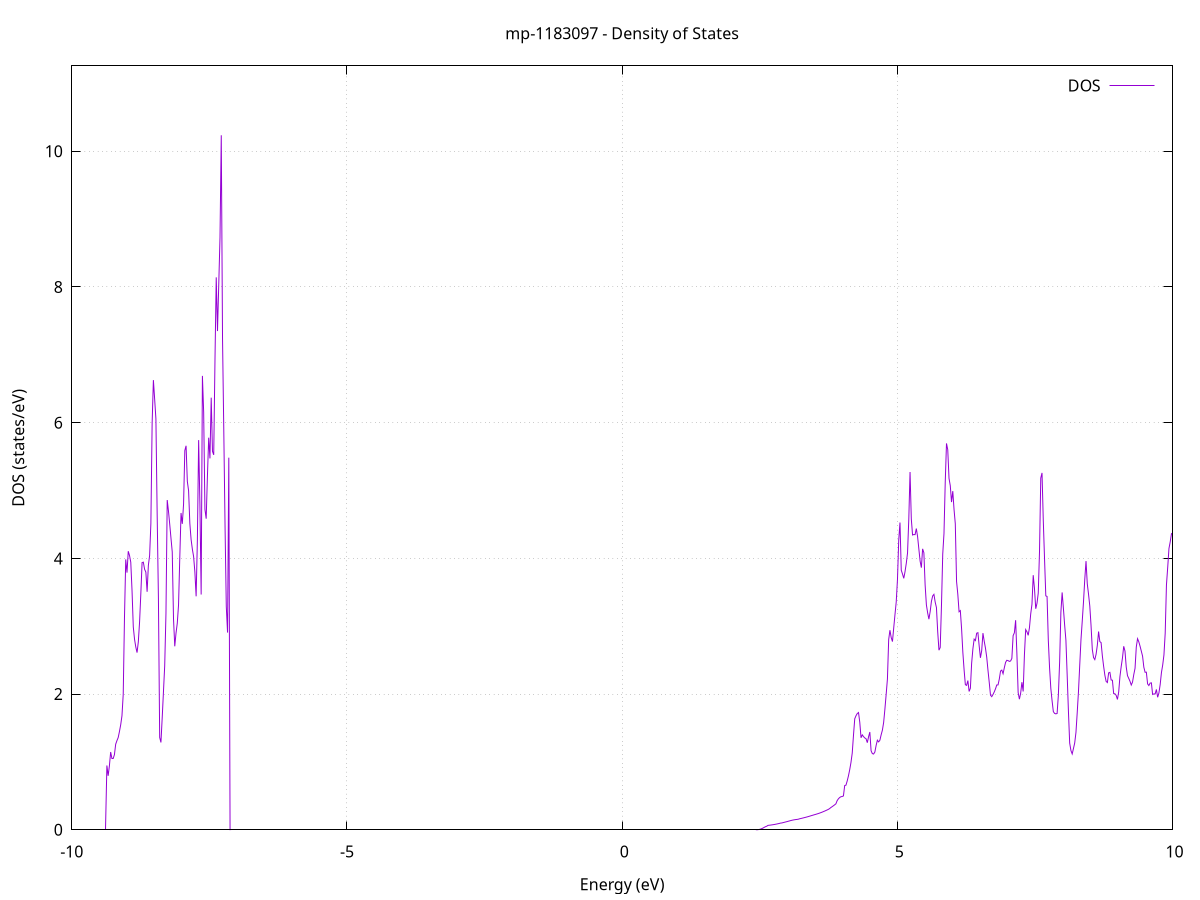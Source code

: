 set title 'mp-1183097 - Density of States'
set xlabel 'Energy (eV)'
set ylabel 'DOS (states/eV)'
set grid
set xrange [-10:10]
set yrange [0:11.259]
set xzeroaxis lt -1
set terminal png size 800,600
set output 'mp-1183097_dos_gnuplot.png'
plot '-' using 1:2 with lines title 'DOS'
-30.487600 0.000000
-30.464700 0.000000
-30.441900 0.000000
-30.419000 0.000000
-30.396200 0.000000
-30.373400 0.000000
-30.350500 0.000000
-30.327700 0.000000
-30.304800 0.000000
-30.282000 0.000000
-30.259200 0.000000
-30.236300 0.000000
-30.213500 0.000000
-30.190700 0.000000
-30.167800 0.000000
-30.145000 0.000000
-30.122100 0.000000
-30.099300 0.000000
-30.076500 0.000000
-30.053600 0.000000
-30.030800 0.000000
-30.008000 0.000000
-29.985100 0.000000
-29.962300 0.000000
-29.939400 0.000000
-29.916600 0.000000
-29.893800 0.000000
-29.870900 0.000000
-29.848100 0.000000
-29.825200 0.000000
-29.802400 0.000000
-29.779600 0.000000
-29.756700 0.000000
-29.733900 0.000000
-29.711100 0.000000
-29.688200 0.000000
-29.665400 0.000000
-29.642500 0.000000
-29.619700 0.000000
-29.596900 0.000000
-29.574000 0.000000
-29.551200 0.000000
-29.528400 0.000000
-29.505500 0.000000
-29.482700 0.000000
-29.459800 0.000000
-29.437000 0.000000
-29.414200 0.000000
-29.391300 0.000000
-29.368500 0.000000
-29.345600 0.000000
-29.322800 0.000000
-29.300000 0.000000
-29.277100 0.000000
-29.254300 0.000000
-29.231500 0.000000
-29.208600 0.000000
-29.185800 0.000000
-29.162900 0.000000
-29.140100 0.000000
-29.117300 0.000000
-29.094400 0.000000
-29.071600 0.000000
-29.048800 0.000000
-29.025900 0.000000
-29.003100 0.000000
-28.980200 0.000000
-28.957400 0.000000
-28.934600 0.000000
-28.911700 0.000000
-28.888900 0.000000
-28.866000 0.000000
-28.843200 0.000000
-28.820400 0.000000
-28.797500 0.000000
-28.774700 0.000000
-28.751900 0.000000
-28.729000 0.000000
-28.706200 0.000000
-28.683300 0.000000
-28.660500 0.000000
-28.637700 0.000000
-28.614800 0.000000
-28.592000 0.000000
-28.569200 0.000000
-28.546300 0.000000
-28.523500 0.000000
-28.500600 0.000000
-28.477800 0.000000
-28.455000 0.000000
-28.432100 0.000000
-28.409300 82.424200
-28.386400 0.000000
-28.363600 23.345000
-28.340800 0.000000
-28.317900 0.000000
-28.295100 0.000000
-28.272300 0.000000
-28.249400 0.000000
-28.226600 0.000000
-28.203700 1.563100
-28.180900 2.971000
-28.158100 5.078200
-28.135200 6.725800
-28.112400 7.589000
-28.089600 12.123600
-28.066700 7.993700
-28.043900 32.101600
-28.021000 8.970900
-27.998200 8.269900
-27.975400 21.820600
-27.952500 34.355600
-27.929700 0.000000
-27.906800 0.000000
-27.884000 0.000000
-27.861200 0.000000
-27.838300 0.000000
-27.815500 0.000000
-27.792700 0.000000
-27.769800 0.000000
-27.747000 0.000000
-27.724100 0.000000
-27.701300 0.000000
-27.678500 0.000000
-27.655600 0.000000
-27.632800 0.000000
-27.610000 0.000000
-27.587100 0.000000
-27.564300 0.000000
-27.541400 0.000000
-27.518600 0.000000
-27.495800 0.000000
-27.472900 0.000000
-27.450100 0.000000
-27.427200 0.000000
-27.404400 0.000000
-27.381600 0.000000
-27.358700 0.000000
-27.335900 0.000000
-27.313100 0.000000
-27.290200 0.000000
-27.267400 0.000000
-27.244500 0.000000
-27.221700 0.000000
-27.198900 0.000000
-27.176000 0.000000
-27.153200 0.000000
-27.130400 0.000000
-27.107500 0.000000
-27.084700 0.000000
-27.061800 0.000000
-27.039000 0.000000
-27.016200 0.000000
-26.993300 0.000000
-26.970500 0.000000
-26.947600 0.000000
-26.924800 0.000000
-26.902000 0.000000
-26.879100 0.000000
-26.856300 0.000000
-26.833500 0.000000
-26.810600 0.000000
-26.787800 0.000000
-26.764900 0.000000
-26.742100 0.000000
-26.719300 0.000000
-26.696400 0.000000
-26.673600 0.000000
-26.650800 0.000000
-26.627900 0.000000
-26.605100 0.000000
-26.582200 0.000000
-26.559400 0.000000
-26.536600 0.000000
-26.513700 0.000000
-26.490900 0.000000
-26.468000 0.000000
-26.445200 0.000000
-26.422400 0.000000
-26.399500 0.000000
-26.376700 0.000000
-26.353900 0.000000
-26.331000 0.000000
-26.308200 0.000000
-26.285300 0.000000
-26.262500 0.000000
-26.239700 0.000000
-26.216800 0.000000
-26.194000 0.000000
-26.171200 0.000000
-26.148300 0.000000
-26.125500 0.000000
-26.102600 0.000000
-26.079800 0.000000
-26.057000 0.000000
-26.034100 0.000000
-26.011300 0.000000
-25.988400 0.000000
-25.965600 0.000000
-25.942800 0.000000
-25.919900 0.000000
-25.897100 0.000000
-25.874300 0.000000
-25.851400 0.000000
-25.828600 0.000000
-25.805700 0.000000
-25.782900 0.000000
-25.760100 0.000000
-25.737200 0.000000
-25.714400 0.000000
-25.691600 0.000000
-25.668700 0.000000
-25.645900 0.000000
-25.623000 0.000000
-25.600200 0.000000
-25.577400 0.000000
-25.554500 0.000000
-25.531700 0.000000
-25.508800 0.000000
-25.486000 0.000000
-25.463200 0.000000
-25.440300 0.000000
-25.417500 0.000000
-25.394700 0.000000
-25.371800 0.000000
-25.349000 0.000000
-25.326100 0.000000
-25.303300 0.000000
-25.280500 0.000000
-25.257600 0.000000
-25.234800 0.000000
-25.212000 0.000000
-25.189100 0.000000
-25.166300 0.000000
-25.143400 0.000000
-25.120600 0.000000
-25.097800 0.000000
-25.074900 0.000000
-25.052100 0.000000
-25.029200 0.000000
-25.006400 0.000000
-24.983600 0.000000
-24.960700 0.000000
-24.937900 0.000000
-24.915100 0.000000
-24.892200 0.000000
-24.869400 0.000000
-24.846500 0.000000
-24.823700 0.000000
-24.800900 0.000000
-24.778000 0.000000
-24.755200 0.000000
-24.732400 0.000000
-24.709500 0.000000
-24.686700 0.000000
-24.663800 0.000000
-24.641000 0.000000
-24.618200 0.000000
-24.595300 0.000000
-24.572500 0.000000
-24.549600 0.000000
-24.526800 0.000000
-24.504000 0.000000
-24.481100 0.000000
-24.458300 0.000000
-24.435500 0.000000
-24.412600 0.000000
-24.389800 0.000000
-24.366900 0.000000
-24.344100 0.000000
-24.321300 0.000000
-24.298400 0.000000
-24.275600 0.000000
-24.252800 0.000000
-24.229900 0.000000
-24.207100 0.000000
-24.184200 0.000000
-24.161400 0.000000
-24.138600 0.000000
-24.115700 0.000000
-24.092900 0.000000
-24.070000 0.000000
-24.047200 0.000000
-24.024400 0.000000
-24.001500 0.000000
-23.978700 0.000000
-23.955900 0.000000
-23.933000 0.000000
-23.910200 0.000000
-23.887300 0.000000
-23.864500 0.000000
-23.841700 0.000000
-23.818800 0.000000
-23.796000 0.000000
-23.773200 0.000000
-23.750300 0.000000
-23.727500 0.000000
-23.704600 0.000000
-23.681800 0.000000
-23.659000 0.000000
-23.636100 0.000000
-23.613300 0.000000
-23.590400 0.000000
-23.567600 0.000000
-23.544800 0.000000
-23.521900 0.000000
-23.499100 0.000000
-23.476300 0.000000
-23.453400 0.000000
-23.430600 0.000000
-23.407700 0.000000
-23.384900 0.000000
-23.362100 0.000000
-23.339200 0.000000
-23.316400 0.000000
-23.293600 0.000000
-23.270700 0.000000
-23.247900 0.000000
-23.225000 0.000000
-23.202200 0.000000
-23.179400 0.000000
-23.156500 0.000000
-23.133700 0.000000
-23.110800 0.000000
-23.088000 0.000000
-23.065200 0.000000
-23.042300 0.000000
-23.019500 0.000000
-22.996700 0.000000
-22.973800 0.000000
-22.951000 0.000000
-22.928100 0.000000
-22.905300 0.000000
-22.882500 0.000000
-22.859600 0.000000
-22.836800 0.000000
-22.814000 0.000000
-22.791100 0.000000
-22.768300 0.000000
-22.745400 0.000000
-22.722600 0.000000
-22.699800 0.000000
-22.676900 0.000000
-22.654100 0.000000
-22.631200 0.000000
-22.608400 0.000000
-22.585600 0.000000
-22.562700 0.000000
-22.539900 0.000000
-22.517100 0.000000
-22.494200 0.000000
-22.471400 0.000000
-22.448500 0.000000
-22.425700 0.000000
-22.402900 0.000000
-22.380000 0.000000
-22.357200 0.000000
-22.334400 0.000000
-22.311500 0.000000
-22.288700 0.000000
-22.265800 0.000000
-22.243000 0.000000
-22.220200 0.000000
-22.197300 0.000000
-22.174500 0.000000
-22.151600 0.000000
-22.128800 0.000000
-22.106000 0.000000
-22.083100 0.000000
-22.060300 0.000000
-22.037500 0.000000
-22.014600 0.000000
-21.991800 0.000000
-21.968900 0.000000
-21.946100 0.000000
-21.923300 0.000000
-21.900400 0.000000
-21.877600 0.000000
-21.854800 0.000000
-21.831900 0.000000
-21.809100 0.000000
-21.786200 0.000000
-21.763400 0.000000
-21.740600 0.000000
-21.717700 0.000000
-21.694900 0.000000
-21.672000 0.000000
-21.649200 0.000000
-21.626400 0.000000
-21.603500 0.000000
-21.580700 0.000000
-21.557900 0.000000
-21.535000 0.000000
-21.512200 0.000000
-21.489300 0.000000
-21.466500 0.000000
-21.443700 0.000000
-21.420800 0.000000
-21.398000 0.000000
-21.375200 0.000000
-21.352300 0.000000
-21.329500 0.000000
-21.306600 0.000000
-21.283800 0.000000
-21.261000 0.000000
-21.238100 0.000000
-21.215300 0.000000
-21.192400 0.000000
-21.169600 0.000000
-21.146800 0.000000
-21.123900 0.000000
-21.101100 0.000000
-21.078300 0.000000
-21.055400 0.000000
-21.032600 0.000000
-21.009700 0.000000
-20.986900 0.000000
-20.964100 0.000000
-20.941200 0.000000
-20.918400 0.000000
-20.895600 0.000000
-20.872700 0.000000
-20.849900 0.000000
-20.827000 0.000000
-20.804200 0.000000
-20.781400 0.000000
-20.758500 0.000000
-20.735700 0.000000
-20.712800 0.000000
-20.690000 0.000000
-20.667200 0.000000
-20.644300 0.000000
-20.621500 0.000000
-20.598700 0.000000
-20.575800 0.000000
-20.553000 0.000000
-20.530100 0.000000
-20.507300 0.000000
-20.484500 0.000000
-20.461600 0.000000
-20.438800 0.000000
-20.416000 0.000000
-20.393100 0.000000
-20.370300 0.000000
-20.347400 0.000000
-20.324600 0.000000
-20.301800 0.000000
-20.278900 0.000000
-20.256100 0.000000
-20.233200 0.000000
-20.210400 0.000000
-20.187600 0.000000
-20.164700 0.000000
-20.141900 0.000000
-20.119100 0.000000
-20.096200 0.000000
-20.073400 0.000000
-20.050500 0.000000
-20.027700 0.000000
-20.004900 0.000000
-19.982000 0.000000
-19.959200 0.000000
-19.936400 0.000000
-19.913500 0.000000
-19.890700 0.000000
-19.867800 0.000000
-19.845000 0.000000
-19.822200 0.000000
-19.799300 0.000000
-19.776500 0.000000
-19.753600 0.000000
-19.730800 0.000000
-19.708000 0.000000
-19.685100 0.000000
-19.662300 0.000000
-19.639500 0.000000
-19.616600 0.000000
-19.593800 0.000000
-19.570900 0.000000
-19.548100 0.000000
-19.525300 0.000000
-19.502400 0.000000
-19.479600 0.000000
-19.456700 0.000000
-19.433900 0.000000
-19.411100 0.000000
-19.388200 0.000000
-19.365400 0.000000
-19.342600 0.000000
-19.319700 0.000000
-19.296900 0.000000
-19.274000 0.000000
-19.251200 0.000000
-19.228400 0.000000
-19.205500 0.000000
-19.182700 0.000000
-19.159900 0.000000
-19.137000 0.000000
-19.114200 0.000000
-19.091300 0.000000
-19.068500 0.000000
-19.045700 0.000000
-19.022800 0.000000
-19.000000 0.000000
-18.977100 0.000000
-18.954300 0.000000
-18.931500 0.000000
-18.908600 0.000000
-18.885800 0.000000
-18.863000 0.000000
-18.840100 0.000000
-18.817300 0.000000
-18.794400 0.000000
-18.771600 0.000000
-18.748800 0.000000
-18.725900 0.000000
-18.703100 0.000000
-18.680300 0.000000
-18.657400 0.000000
-18.634600 0.000000
-18.611700 0.000000
-18.588900 0.000000
-18.566100 0.000000
-18.543200 0.000000
-18.520400 0.000000
-18.497500 0.000000
-18.474700 0.000000
-18.451900 0.000000
-18.429000 0.000000
-18.406200 0.000000
-18.383400 0.000000
-18.360500 0.000000
-18.337700 0.000000
-18.314800 0.000000
-18.292000 0.000000
-18.269200 0.000000
-18.246300 0.000000
-18.223500 0.000000
-18.200700 0.000000
-18.177800 0.000000
-18.155000 0.000000
-18.132100 0.000000
-18.109300 0.000000
-18.086500 0.000000
-18.063600 0.000000
-18.040800 0.000000
-18.017900 0.000000
-17.995100 0.000000
-17.972300 0.000000
-17.949400 0.000000
-17.926600 0.000000
-17.903800 0.000000
-17.880900 0.000000
-17.858100 0.000000
-17.835200 0.000000
-17.812400 0.000000
-17.789600 0.000000
-17.766700 0.000000
-17.743900 0.000000
-17.721100 0.000000
-17.698200 0.000000
-17.675400 0.000000
-17.652500 0.000000
-17.629700 0.000000
-17.606900 0.000000
-17.584000 0.000000
-17.561200 0.000000
-17.538300 0.000000
-17.515500 0.000000
-17.492700 0.000000
-17.469800 0.000000
-17.447000 0.000000
-17.424200 0.000000
-17.401300 0.000000
-17.378500 0.000000
-17.355600 0.000000
-17.332800 0.000000
-17.310000 0.000000
-17.287100 0.000000
-17.264300 0.000000
-17.241500 0.000000
-17.218600 0.000000
-17.195800 0.000000
-17.172900 0.000000
-17.150100 0.000000
-17.127300 0.000000
-17.104400 0.000000
-17.081600 0.000000
-17.058700 0.000000
-17.035900 0.000000
-17.013100 0.000000
-16.990200 0.000000
-16.967400 0.000000
-16.944600 0.000000
-16.921700 0.000000
-16.898900 0.000000
-16.876000 0.000000
-16.853200 0.000000
-16.830400 0.000000
-16.807500 0.000000
-16.784700 0.000000
-16.761900 0.000000
-16.739000 0.000000
-16.716200 0.000000
-16.693300 0.000000
-16.670500 0.000000
-16.647700 0.000000
-16.624800 0.000000
-16.602000 0.000000
-16.579100 0.000000
-16.556300 0.000000
-16.533500 0.000000
-16.510600 0.000000
-16.487800 0.000000
-16.465000 0.000000
-16.442100 0.000000
-16.419300 0.000000
-16.396400 0.000000
-16.373600 0.000000
-16.350800 0.000000
-16.327900 0.000000
-16.305100 0.000000
-16.282300 0.000000
-16.259400 0.000000
-16.236600 0.000000
-16.213700 0.000000
-16.190900 0.000000
-16.168100 0.000000
-16.145200 0.000000
-16.122400 0.000000
-16.099500 0.000000
-16.076700 0.000000
-16.053900 0.000000
-16.031000 0.000000
-16.008200 0.000000
-15.985400 0.000000
-15.962500 0.000000
-15.939700 0.000000
-15.916800 0.000000
-15.894000 0.000000
-15.871200 0.000000
-15.848300 0.000000
-15.825500 0.000000
-15.802700 0.000000
-15.779800 0.000000
-15.757000 0.000000
-15.734100 0.000000
-15.711300 0.000000
-15.688500 0.000000
-15.665600 0.000000
-15.642800 0.000000
-15.619900 0.000000
-15.597100 0.000000
-15.574300 0.000000
-15.551400 0.000000
-15.528600 0.000000
-15.505800 0.000000
-15.482900 0.000000
-15.460100 0.000000
-15.437200 0.000000
-15.414400 0.000000
-15.391600 0.000000
-15.368700 0.000000
-15.345900 0.000000
-15.323100 0.000000
-15.300200 0.000000
-15.277400 0.000000
-15.254500 0.000000
-15.231700 0.000000
-15.208900 0.000000
-15.186000 0.000000
-15.163200 0.000000
-15.140300 0.000000
-15.117500 0.000000
-15.094700 0.000000
-15.071800 0.000000
-15.049000 0.000000
-15.026200 0.000000
-15.003300 0.000000
-14.980500 0.000000
-14.957600 0.000000
-14.934800 0.000000
-14.912000 0.000000
-14.889100 0.000000
-14.866300 0.000000
-14.843500 0.000000
-14.820600 0.000000
-14.797800 0.000000
-14.774900 0.000000
-14.752100 0.000000
-14.729300 0.000000
-14.706400 0.000000
-14.683600 0.000000
-14.660700 0.000000
-14.637900 0.000000
-14.615100 0.000000
-14.592200 0.000000
-14.569400 0.000000
-14.546600 0.000000
-14.523700 0.000000
-14.500900 0.000000
-14.478000 0.000000
-14.455200 0.000000
-14.432400 0.000000
-14.409500 0.000000
-14.386700 0.000000
-14.363900 0.000000
-14.341000 0.000000
-14.318200 0.000000
-14.295300 0.000000
-14.272500 0.000000
-14.249700 0.000000
-14.226800 0.000000
-14.204000 0.000000
-14.181100 0.000000
-14.158300 0.000000
-14.135500 0.000000
-14.112600 0.000000
-14.089800 0.000000
-14.067000 0.000000
-14.044100 0.000000
-14.021300 0.000000
-13.998400 0.000000
-13.975600 0.000000
-13.952800 0.000000
-13.929900 0.000000
-13.907100 0.000000
-13.884300 0.000000
-13.861400 0.000000
-13.838600 0.000000
-13.815700 0.000000
-13.792900 0.000000
-13.770100 0.000000
-13.747200 0.000000
-13.724400 0.000000
-13.701500 0.000000
-13.678700 0.000000
-13.655900 0.000000
-13.633000 0.000000
-13.610200 0.000000
-13.587400 0.000000
-13.564500 0.000000
-13.541700 0.000000
-13.518800 0.000000
-13.496000 0.000000
-13.473200 0.000000
-13.450300 0.000000
-13.427500 0.000000
-13.404700 0.000000
-13.381800 0.000000
-13.359000 0.000000
-13.336100 0.000000
-13.313300 0.000000
-13.290500 0.000000
-13.267600 0.000000
-13.244800 0.000000
-13.221900 0.000000
-13.199100 0.000000
-13.176300 0.000000
-13.153400 0.000000
-13.130600 0.000000
-13.107800 0.000000
-13.084900 0.000000
-13.062100 0.000000
-13.039200 0.000000
-13.016400 0.000000
-12.993600 0.000000
-12.970700 0.000000
-12.947900 0.000000
-12.925100 0.000000
-12.902200 0.000000
-12.879400 0.000000
-12.856500 0.000000
-12.833700 0.000000
-12.810900 0.000000
-12.788000 0.000000
-12.765200 0.000000
-12.742300 0.000000
-12.719500 0.000000
-12.696700 0.000000
-12.673800 0.000000
-12.651000 0.000000
-12.628200 0.000000
-12.605300 0.000000
-12.582500 0.000000
-12.559600 0.000000
-12.536800 0.000000
-12.514000 0.000000
-12.491100 0.000000
-12.468300 0.000000
-12.445500 0.000000
-12.422600 0.000000
-12.399800 0.000000
-12.376900 0.000000
-12.354100 0.000000
-12.331300 0.000000
-12.308400 0.000000
-12.285600 0.000000
-12.262700 0.000000
-12.239900 0.000000
-12.217100 0.000000
-12.194200 0.000000
-12.171400 0.000000
-12.148600 0.000000
-12.125700 0.000000
-12.102900 0.000000
-12.080000 0.000000
-12.057200 0.000000
-12.034400 0.000000
-12.011500 0.000000
-11.988700 0.000000
-11.965900 0.000000
-11.943000 0.000000
-11.920200 0.000000
-11.897300 0.000000
-11.874500 0.000000
-11.851700 0.000000
-11.828800 0.000000
-11.806000 0.000000
-11.783100 0.000000
-11.760300 0.000000
-11.737500 0.000000
-11.714600 0.000000
-11.691800 0.000000
-11.669000 0.000000
-11.646100 0.000000
-11.623300 0.000000
-11.600400 0.000000
-11.577600 0.000000
-11.554800 0.000000
-11.531900 0.000000
-11.509100 0.000000
-11.486300 0.000000
-11.463400 0.000000
-11.440600 0.000000
-11.417700 0.000000
-11.394900 0.000000
-11.372100 0.000000
-11.349200 0.000000
-11.326400 0.000000
-11.303500 0.000000
-11.280700 0.000000
-11.257900 0.000000
-11.235000 0.000000
-11.212200 0.000000
-11.189400 0.000000
-11.166500 0.000000
-11.143700 0.000000
-11.120800 0.000000
-11.098000 0.000000
-11.075200 0.000000
-11.052300 0.000000
-11.029500 0.000000
-11.006700 0.000000
-10.983800 0.000000
-10.961000 0.000000
-10.938100 0.000000
-10.915300 0.000000
-10.892500 0.000000
-10.869600 0.000000
-10.846800 0.000000
-10.823900 0.000000
-10.801100 0.000000
-10.778300 0.000000
-10.755400 0.000000
-10.732600 0.000000
-10.709800 0.000000
-10.686900 0.000000
-10.664100 0.000000
-10.641200 0.000000
-10.618400 0.000000
-10.595600 0.000000
-10.572700 0.000000
-10.549900 0.000000
-10.527100 0.000000
-10.504200 0.000000
-10.481400 0.000000
-10.458500 0.000000
-10.435700 0.000000
-10.412900 0.000000
-10.390000 0.000000
-10.367200 0.000000
-10.344300 0.000000
-10.321500 0.000000
-10.298700 0.000000
-10.275800 0.000000
-10.253000 0.000000
-10.230200 0.000000
-10.207300 0.000000
-10.184500 0.000000
-10.161600 0.000000
-10.138800 0.000000
-10.116000 0.000000
-10.093100 0.000000
-10.070300 0.000000
-10.047500 0.000000
-10.024600 0.000000
-10.001800 0.000000
-9.978900 0.000000
-9.956100 0.000000
-9.933300 0.000000
-9.910400 0.000000
-9.887600 0.000000
-9.864700 0.000000
-9.841900 0.000000
-9.819100 0.000000
-9.796200 0.000000
-9.773400 0.000000
-9.750600 0.000000
-9.727700 0.000000
-9.704900 0.000000
-9.682000 0.000000
-9.659200 0.000000
-9.636400 0.000000
-9.613500 0.000000
-9.590700 0.000000
-9.567900 0.000000
-9.545000 0.000000
-9.522200 0.000000
-9.499300 0.000000
-9.476500 0.000000
-9.453700 0.000000
-9.430800 0.000000
-9.408000 0.000000
-9.385100 0.000000
-9.362300 0.947400
-9.339500 0.795100
-9.316600 0.941800
-9.293800 1.145900
-9.271000 1.050800
-9.248100 1.050200
-9.225300 1.107500
-9.202400 1.261300
-9.179600 1.313800
-9.156800 1.359300
-9.133900 1.448700
-9.111100 1.549000
-9.088200 1.680900
-9.065400 1.997700
-9.042600 3.131000
-9.019700 3.985100
-8.996900 3.790100
-8.974100 4.105500
-8.951200 4.043400
-8.928400 3.943400
-8.905500 3.527800
-8.882700 2.990000
-8.859900 2.807600
-8.837000 2.693600
-8.814200 2.611300
-8.791400 2.768100
-8.768500 3.060600
-8.745700 3.478200
-8.722800 3.938200
-8.700000 3.944300
-8.677200 3.839300
-8.654300 3.797900
-8.631500 3.507700
-8.608600 3.897400
-8.585800 4.043000
-8.563000 4.514400
-8.540100 5.992200
-8.517300 6.627900
-8.494500 6.347100
-8.471600 6.056700
-8.448800 4.653000
-8.425900 3.409100
-8.403100 1.361300
-8.380300 1.287100
-8.357400 1.647600
-8.334600 2.031500
-8.311800 2.416900
-8.288900 3.187700
-8.266100 4.859900
-8.243200 4.696100
-8.220400 4.501800
-8.197600 4.296300
-8.174700 4.094200
-8.151900 3.112300
-8.129000 2.704200
-8.106200 2.898100
-8.083400 3.043400
-8.060500 3.313500
-8.037700 4.012900
-8.014900 4.668900
-7.992000 4.509000
-7.969200 4.797400
-7.946300 5.590100
-7.923500 5.659500
-7.900700 5.135600
-7.877800 4.997800
-7.855000 4.514800
-7.832200 4.279100
-7.809300 4.135900
-7.786500 4.026400
-7.763600 3.799400
-7.740800 3.441000
-7.718000 4.271600
-7.695100 5.743200
-7.672300 4.811600
-7.649400 3.467000
-7.626600 6.689800
-7.603800 6.154000
-7.580900 4.722500
-7.558100 4.584800
-7.535300 5.217100
-7.512400 5.778600
-7.489600 5.473400
-7.466700 6.368700
-7.443900 5.578800
-7.421100 5.525800
-7.398200 6.924100
-7.375400 8.142300
-7.352600 7.351000
-7.329700 8.036000
-7.306900 8.729800
-7.284000 10.235900
-7.261200 7.246800
-7.238400 5.896400
-7.215500 4.484800
-7.192700 3.290300
-7.169800 2.906500
-7.147000 5.484700
-7.124200 0.001800
-7.101300 0.000000
-7.078500 0.000000
-7.055700 0.000000
-7.032800 0.000000
-7.010000 0.000000
-6.987100 0.000000
-6.964300 0.000000
-6.941500 0.000000
-6.918600 0.000000
-6.895800 0.000000
-6.873000 0.000000
-6.850100 0.000000
-6.827300 0.000000
-6.804400 0.000000
-6.781600 0.000000
-6.758800 0.000000
-6.735900 0.000000
-6.713100 0.000000
-6.690200 0.000000
-6.667400 0.000000
-6.644600 0.000000
-6.621700 0.000000
-6.598900 0.000000
-6.576100 0.000000
-6.553200 0.000000
-6.530400 0.000000
-6.507500 0.000000
-6.484700 0.000000
-6.461900 0.000000
-6.439000 0.000000
-6.416200 0.000000
-6.393400 0.000000
-6.370500 0.000000
-6.347700 0.000000
-6.324800 0.000000
-6.302000 0.000000
-6.279200 0.000000
-6.256300 0.000000
-6.233500 0.000000
-6.210600 0.000000
-6.187800 0.000000
-6.165000 0.000000
-6.142100 0.000000
-6.119300 0.000000
-6.096500 0.000000
-6.073600 0.000000
-6.050800 0.000000
-6.027900 0.000000
-6.005100 0.000000
-5.982300 0.000000
-5.959400 0.000000
-5.936600 0.000000
-5.913800 0.000000
-5.890900 0.000000
-5.868100 0.000000
-5.845200 0.000000
-5.822400 0.000000
-5.799600 0.000000
-5.776700 0.000000
-5.753900 0.000000
-5.731000 0.000000
-5.708200 0.000000
-5.685400 0.000000
-5.662500 0.000000
-5.639700 0.000000
-5.616900 0.000000
-5.594000 0.000000
-5.571200 0.000000
-5.548300 0.000000
-5.525500 0.000000
-5.502700 0.000000
-5.479800 0.000000
-5.457000 0.000000
-5.434200 0.000000
-5.411300 0.000000
-5.388500 0.000000
-5.365600 0.000000
-5.342800 0.000000
-5.320000 0.000000
-5.297100 0.000000
-5.274300 0.000000
-5.251400 0.000000
-5.228600 0.000000
-5.205800 0.000000
-5.182900 0.000000
-5.160100 0.000000
-5.137300 0.000000
-5.114400 0.000000
-5.091600 0.000000
-5.068700 0.000000
-5.045900 0.000000
-5.023100 0.000000
-5.000200 0.000000
-4.977400 0.000000
-4.954600 0.000000
-4.931700 0.000000
-4.908900 0.000000
-4.886000 0.000000
-4.863200 0.000000
-4.840400 0.000000
-4.817500 0.000000
-4.794700 0.000000
-4.771800 0.000000
-4.749000 0.000000
-4.726200 0.000000
-4.703300 0.000000
-4.680500 0.000000
-4.657700 0.000000
-4.634800 0.000000
-4.612000 0.000000
-4.589100 0.000000
-4.566300 0.000000
-4.543500 0.000000
-4.520600 0.000000
-4.497800 0.000000
-4.475000 0.000000
-4.452100 0.000000
-4.429300 0.000000
-4.406400 0.000000
-4.383600 0.000000
-4.360800 0.000000
-4.337900 0.000000
-4.315100 0.000000
-4.292200 0.000000
-4.269400 0.000000
-4.246600 0.000000
-4.223700 0.000000
-4.200900 0.000000
-4.178100 0.000000
-4.155200 0.000000
-4.132400 0.000000
-4.109500 0.000000
-4.086700 0.000000
-4.063900 0.000000
-4.041000 0.000000
-4.018200 0.000000
-3.995400 0.000000
-3.972500 0.000000
-3.949700 0.000000
-3.926800 0.000000
-3.904000 0.000000
-3.881200 0.000000
-3.858300 0.000000
-3.835500 0.000000
-3.812600 0.000000
-3.789800 0.000000
-3.767000 0.000000
-3.744100 0.000000
-3.721300 0.000000
-3.698500 0.000000
-3.675600 0.000000
-3.652800 0.000000
-3.629900 0.000000
-3.607100 0.000000
-3.584300 0.000000
-3.561400 0.000000
-3.538600 0.000000
-3.515800 0.000000
-3.492900 0.000000
-3.470100 0.000000
-3.447200 0.000000
-3.424400 0.000000
-3.401600 0.000000
-3.378700 0.000000
-3.355900 0.000000
-3.333000 0.000000
-3.310200 0.000000
-3.287400 0.000000
-3.264500 0.000000
-3.241700 0.000000
-3.218900 0.000000
-3.196000 0.000000
-3.173200 0.000000
-3.150300 0.000000
-3.127500 0.000000
-3.104700 0.000000
-3.081800 0.000000
-3.059000 0.000000
-3.036200 0.000000
-3.013300 0.000000
-2.990500 0.000000
-2.967600 0.000000
-2.944800 0.000000
-2.922000 0.000000
-2.899100 0.000000
-2.876300 0.000000
-2.853400 0.000000
-2.830600 0.000000
-2.807800 0.000000
-2.784900 0.000000
-2.762100 0.000000
-2.739300 0.000000
-2.716400 0.000000
-2.693600 0.000000
-2.670700 0.000000
-2.647900 0.000000
-2.625100 0.000000
-2.602200 0.000000
-2.579400 0.000000
-2.556600 0.000000
-2.533700 0.000000
-2.510900 0.000000
-2.488000 0.000000
-2.465200 0.000000
-2.442400 0.000000
-2.419500 0.000000
-2.396700 0.000000
-2.373800 0.000000
-2.351000 0.000000
-2.328200 0.000000
-2.305300 0.000000
-2.282500 0.000000
-2.259700 0.000000
-2.236800 0.000000
-2.214000 0.000000
-2.191100 0.000000
-2.168300 0.000000
-2.145500 0.000000
-2.122600 0.000000
-2.099800 0.000000
-2.077000 0.000000
-2.054100 0.000000
-2.031300 0.000000
-2.008400 0.000000
-1.985600 0.000000
-1.962800 0.000000
-1.939900 0.000000
-1.917100 0.000000
-1.894200 0.000000
-1.871400 0.000000
-1.848600 0.000000
-1.825700 0.000000
-1.802900 0.000000
-1.780100 0.000000
-1.757200 0.000000
-1.734400 0.000000
-1.711500 0.000000
-1.688700 0.000000
-1.665900 0.000000
-1.643000 0.000000
-1.620200 0.000000
-1.597400 0.000000
-1.574500 0.000000
-1.551700 0.000000
-1.528800 0.000000
-1.506000 0.000000
-1.483200 0.000000
-1.460300 0.000000
-1.437500 0.000000
-1.414600 0.000000
-1.391800 0.000000
-1.369000 0.000000
-1.346100 0.000000
-1.323300 0.000000
-1.300500 0.000000
-1.277600 0.000000
-1.254800 0.000000
-1.231900 0.000000
-1.209100 0.000000
-1.186300 0.000000
-1.163400 0.000000
-1.140600 0.000000
-1.117800 0.000000
-1.094900 0.000000
-1.072100 0.000000
-1.049200 0.000000
-1.026400 0.000000
-1.003600 0.000000
-0.980700 0.000000
-0.957900 0.000000
-0.935000 0.000000
-0.912200 0.000000
-0.889400 0.000000
-0.866500 0.000000
-0.843700 0.000000
-0.820900 0.000000
-0.798000 0.000000
-0.775200 0.000000
-0.752300 0.000000
-0.729500 0.000000
-0.706700 0.000000
-0.683800 0.000000
-0.661000 0.000000
-0.638200 0.000000
-0.615300 0.000000
-0.592500 0.000000
-0.569600 0.000000
-0.546800 0.000000
-0.524000 0.000000
-0.501100 0.000000
-0.478300 0.000000
-0.455400 0.000000
-0.432600 0.000000
-0.409800 0.000000
-0.386900 0.000000
-0.364100 0.000000
-0.341300 0.000000
-0.318400 0.000000
-0.295600 0.000000
-0.272700 0.000000
-0.249900 0.000000
-0.227100 0.000000
-0.204200 0.000000
-0.181400 0.000000
-0.158600 0.000000
-0.135700 0.000000
-0.112900 0.000000
-0.090000 0.000000
-0.067200 0.000000
-0.044400 0.000000
-0.021500 0.000000
0.001300 0.000000
0.024200 0.000000
0.047000 0.000000
0.069800 0.000000
0.092700 0.000000
0.115500 0.000000
0.138300 0.000000
0.161200 0.000000
0.184000 0.000000
0.206900 0.000000
0.229700 0.000000
0.252500 0.000000
0.275400 0.000000
0.298200 0.000000
0.321000 0.000000
0.343900 0.000000
0.366700 0.000000
0.389600 0.000000
0.412400 0.000000
0.435200 0.000000
0.458100 0.000000
0.480900 0.000000
0.503800 0.000000
0.526600 0.000000
0.549400 0.000000
0.572300 0.000000
0.595100 0.000000
0.617900 0.000000
0.640800 0.000000
0.663600 0.000000
0.686500 0.000000
0.709300 0.000000
0.732100 0.000000
0.755000 0.000000
0.777800 0.000000
0.800600 0.000000
0.823500 0.000000
0.846300 0.000000
0.869200 0.000000
0.892000 0.000000
0.914800 0.000000
0.937700 0.000000
0.960500 0.000000
0.983400 0.000000
1.006200 0.000000
1.029000 0.000000
1.051900 0.000000
1.074700 0.000000
1.097500 0.000000
1.120400 0.000000
1.143200 0.000000
1.166100 0.000000
1.188900 0.000000
1.211700 0.000000
1.234600 0.000000
1.257400 0.000000
1.280200 0.000000
1.303100 0.000000
1.325900 0.000000
1.348800 0.000000
1.371600 0.000000
1.394400 0.000000
1.417300 0.000000
1.440100 0.000000
1.463000 0.000000
1.485800 0.000000
1.508600 0.000000
1.531500 0.000000
1.554300 0.000000
1.577100 0.000000
1.600000 0.000000
1.622800 0.000000
1.645700 0.000000
1.668500 0.000000
1.691300 0.000000
1.714200 0.000000
1.737000 0.000000
1.759900 0.000000
1.782700 0.000000
1.805500 0.000000
1.828400 0.000000
1.851200 0.000000
1.874000 0.000000
1.896900 0.000000
1.919700 0.000000
1.942600 0.000000
1.965400 0.000000
1.988200 0.000000
2.011100 0.000000
2.033900 0.000000
2.056700 0.000000
2.079600 0.000000
2.102400 0.000000
2.125300 0.000000
2.148100 0.000000
2.170900 0.000000
2.193800 0.000000
2.216600 0.000000
2.239500 0.000000
2.262300 0.000000
2.285100 0.000000
2.308000 0.000000
2.330800 0.000000
2.353600 0.000000
2.376500 0.000000
2.399300 0.000000
2.422200 0.000000
2.445000 0.000100
2.467800 0.001600
2.490700 0.004900
2.513500 0.010000
2.536300 0.016800
2.559200 0.025400
2.582000 0.035800
2.604900 0.045600
2.627700 0.052700
2.650500 0.065000
2.673400 0.067000
2.696200 0.069300
2.719100 0.071900
2.741900 0.074800
2.764700 0.078000
2.787600 0.081400
2.810400 0.085200
2.833200 0.089300
2.856100 0.093700
2.878900 0.098500
2.901800 0.100700
2.924600 0.105500
2.947400 0.110300
2.970300 0.115100
2.993100 0.120000
3.015900 0.125000
3.038800 0.130100
3.061600 0.135300
3.084500 0.140000
3.107300 0.144000
3.130100 0.147500
3.153000 0.150400
3.175800 0.152700
3.198700 0.155200
3.221500 0.161400
3.244300 0.165700
3.267200 0.170100
3.290000 0.174700
3.312800 0.179400
3.335700 0.184200
3.358500 0.189200
3.381400 0.194300
3.404200 0.200000
3.427000 0.205600
3.449900 0.211300
3.472700 0.216800
3.495500 0.222300
3.518400 0.227800
3.541200 0.233400
3.564100 0.239200
3.586900 0.245600
3.609700 0.252400
3.632600 0.259600
3.655400 0.267200
3.678300 0.275100
3.701100 0.283400
3.723900 0.292000
3.746800 0.300700
3.769600 0.312400
3.792400 0.327700
3.815300 0.340300
3.838100 0.353600
3.861000 0.367600
3.883800 0.382400
3.906600 0.429300
3.929500 0.456300
3.952300 0.475500
3.975100 0.486900
3.998000 0.490700
4.020800 0.498800
4.043700 0.651800
4.066500 0.657400
4.089300 0.719800
4.112200 0.795600
4.135000 0.885500
4.157900 0.993100
4.180700 1.130200
4.203500 1.393600
4.226400 1.636400
4.249200 1.680800
4.272000 1.713400
4.294900 1.727900
4.317700 1.585000
4.340600 1.355900
4.363400 1.398700
4.386200 1.372800
4.409100 1.353300
4.431900 1.342000
4.454700 1.283600
4.477600 1.371200
4.500400 1.440700
4.523300 1.164400
4.546100 1.122600
4.568900 1.116400
4.591800 1.145600
4.614600 1.241900
4.637500 1.320200
4.660300 1.295600
4.683100 1.319300
4.706000 1.399800
4.728800 1.468400
4.751600 1.582200
4.774500 1.779600
4.797300 1.996500
4.820200 2.223100
4.843000 2.803400
4.865800 2.941700
4.888700 2.833400
4.911500 2.773800
4.934300 2.973100
4.957200 3.170200
4.980000 3.357700
5.002900 3.692900
5.025700 4.272600
5.048500 4.528500
5.071400 3.826400
5.094200 3.769800
5.117100 3.705900
5.139900 3.804400
5.162700 3.926400
5.185600 4.080100
5.208400 4.577000
5.231200 5.272600
5.254100 4.581000
5.276900 4.344700
5.299800 4.351800
5.322600 4.349900
5.345400 4.439600
5.368300 4.320200
5.391100 4.139000
5.413900 3.960700
5.436800 3.863600
5.459600 4.140600
5.482500 4.082700
5.505300 3.607400
5.528100 3.315000
5.551000 3.197400
5.573800 3.104100
5.596700 3.214700
5.619500 3.365900
5.642300 3.447000
5.665200 3.470000
5.688000 3.355400
5.710800 3.275000
5.733700 2.918700
5.756500 2.647000
5.779400 2.686800
5.802200 3.306200
5.825000 4.061400
5.847900 4.367400
5.870700 5.123700
5.893500 5.694800
5.916400 5.601200
5.939200 5.180000
5.962100 5.072400
5.984900 4.829800
6.007700 4.991400
6.030600 4.720500
6.053400 4.510200
6.076300 3.659900
6.099100 3.471200
6.121900 3.213300
6.144800 3.229900
6.167600 2.964200
6.190400 2.616600
6.213300 2.357300
6.236100 2.138000
6.259000 2.128600
6.281800 2.199200
6.304600 2.038800
6.327500 2.086600
6.350300 2.454500
6.373100 2.666400
6.396000 2.809900
6.418800 2.788900
6.441700 2.897000
6.464500 2.905000
6.487300 2.709200
6.510200 2.534300
6.533000 2.640400
6.555900 2.898600
6.578700 2.780400
6.601500 2.677300
6.624400 2.543900
6.647200 2.350800
6.670000 2.173300
6.692900 1.984200
6.715700 1.962300
6.738600 1.994400
6.761400 2.032200
6.784200 2.078000
6.807100 2.134300
6.829900 2.135000
6.852700 2.220200
6.875600 2.340000
6.898400 2.353400
6.921300 2.299900
6.944100 2.387600
6.966900 2.467400
6.989800 2.498300
7.012600 2.493000
7.035500 2.481900
7.058300 2.487800
7.081100 2.526200
7.104000 2.860400
7.126800 2.903500
7.149600 3.088800
7.172500 2.595600
7.195300 2.022900
7.218200 1.924900
7.241000 2.012900
7.263800 2.174900
7.286700 2.038700
7.309500 2.580200
7.332300 2.950700
7.355200 2.918600
7.378000 2.865800
7.400900 2.978700
7.423700 3.182200
7.446500 3.323800
7.469400 3.752400
7.492200 3.553300
7.515100 3.257700
7.537900 3.338300
7.560700 3.488300
7.583600 4.103900
7.606400 5.183700
7.629200 5.259900
7.652100 4.559900
7.674900 3.993300
7.697800 3.448000
7.720600 3.439100
7.743400 2.795800
7.766300 2.386700
7.789100 2.083900
7.811900 1.902500
7.834800 1.741500
7.857600 1.715200
7.880500 1.708400
7.903300 1.714200
7.926100 1.983200
7.949000 2.469600
7.971800 3.203700
7.994700 3.498200
8.017500 3.265100
8.040300 3.018400
8.063200 2.794500
8.086000 2.284600
8.108800 1.753400
8.131700 1.277700
8.154500 1.168100
8.177400 1.117500
8.200200 1.196900
8.223000 1.279200
8.245900 1.435600
8.268700 1.724600
8.291500 2.035500
8.314400 2.425900
8.337200 2.803900
8.360100 3.075800
8.382900 3.359100
8.405700 3.686500
8.428600 3.960300
8.451400 3.627500
8.474300 3.471900
8.497100 3.298400
8.519900 3.011700
8.542800 2.657800
8.565600 2.538200
8.588400 2.508100
8.611300 2.586200
8.634100 2.718900
8.657000 2.922300
8.679800 2.773200
8.702600 2.759000
8.725500 2.562600
8.748300 2.411500
8.771100 2.278300
8.794000 2.186800
8.816800 2.170000
8.839700 2.313100
8.862500 2.320200
8.885300 2.207900
8.908200 2.204200
8.931000 2.007000
8.953900 2.004500
8.976700 1.980600
8.999500 1.921200
9.022400 2.032000
9.045200 2.259600
9.068000 2.405700
9.090900 2.532300
9.113700 2.704600
9.136600 2.633700
9.159400 2.399200
9.182200 2.271500
9.205100 2.230900
9.227900 2.188500
9.250700 2.133500
9.273600 2.176200
9.296400 2.286900
9.319300 2.379600
9.342100 2.693500
9.364900 2.816300
9.387800 2.770800
9.410600 2.705900
9.433500 2.632500
9.456300 2.558700
9.479100 2.396600
9.502000 2.321400
9.524800 2.323100
9.547600 2.150000
9.570500 2.126000
9.593300 2.161700
9.616200 2.165600
9.639000 1.994200
9.661800 2.003000
9.684700 2.001700
9.707500 2.068400
9.730300 1.953100
9.753200 2.016300
9.776000 2.138900
9.798900 2.316200
9.821700 2.427100
9.844500 2.575700
9.867400 2.896600
9.890200 3.609000
9.913100 3.869700
9.935900 4.146200
9.958700 4.243900
9.981600 4.364900
10.004400 4.353200
10.027200 4.119200
10.050100 3.547300
10.072900 3.160700
10.095800 2.769100
10.118600 2.477400
10.141400 2.485100
10.164300 2.650800
10.187100 2.950700
10.209900 3.315700
10.232800 3.748000
10.255600 4.091900
10.278500 3.960800
10.301300 3.975200
10.324100 4.015200
10.347000 4.078600
10.369800 3.930500
10.392700 3.842300
10.415500 3.845400
10.438300 3.920400
10.461200 4.265100
10.484000 4.470200
10.506800 4.416300
10.529700 4.231500
10.552500 4.076900
10.575400 3.847300
10.598200 3.809600
10.621000 3.912200
10.643900 4.709300
10.666700 3.804300
10.689500 3.751700
10.712400 3.854800
10.735200 4.671700
10.758100 5.064600
10.780900 5.836900
10.803700 5.106300
10.826600 4.623200
10.849400 4.653100
10.872300 4.573100
10.895100 4.503400
10.917900 4.480700
10.940800 4.295100
10.963600 4.776800
10.986400 5.568900
11.009300 5.878500
11.032100 4.852600
11.055000 4.478100
11.077800 4.201000
11.100600 3.762700
11.123500 3.028900
11.146300 3.111800
11.169100 3.313900
11.192000 3.534500
11.214800 3.804400
11.237700 4.435800
11.260500 4.235300
11.283300 4.505400
11.306200 4.927800
11.329000 5.670100
11.351900 5.482900
11.374700 5.287100
11.397500 5.536800
11.420400 5.044000
11.443200 4.620500
11.466000 4.623700
11.488900 5.285000
11.511700 6.139400
11.534600 6.454700
11.557400 5.582800
11.580200 4.278100
11.603100 3.534600
11.625900 3.165200
11.648700 3.145800
11.671600 6.044700
11.694400 6.718900
11.717300 6.243100
11.740100 5.552900
11.762900 5.232800
11.785800 5.114200
11.808600 4.616600
11.831500 3.471800
11.854300 2.709000
11.877100 2.292000
11.900000 2.099500
11.922800 2.105700
11.945600 2.351000
11.968500 2.206400
11.991300 2.222200
12.014200 2.066800
12.037000 2.371500
12.059800 3.234300
12.082700 5.988700
12.105500 7.777700
12.128300 8.053800
12.151200 7.552300
12.174000 6.793300
12.196900 5.469400
12.219700 7.172900
12.242500 8.272400
12.265400 8.804900
12.288200 9.839100
12.311100 9.192000
12.333900 9.264100
12.356700 9.835900
12.379600 8.220700
12.402400 8.469800
12.425200 11.114900
12.448100 11.045100
12.470900 7.278000
12.493800 5.992200
12.516600 5.447200
12.539400 5.177700
12.562300 4.749300
12.585100 8.965600
12.608000 10.003900
12.630800 7.190300
12.653600 5.889500
12.676500 5.947300
12.699300 6.228700
12.722100 8.083600
12.745000 8.353800
12.767800 9.211500
12.790700 6.426200
12.813500 5.675800
12.836300 4.358100
12.859200 8.258700
12.882000 11.917200
12.904800 12.105300
12.927700 11.867800
12.950500 15.173800
12.973400 11.762100
12.996200 9.278300
13.019000 4.874200
13.041900 1.835500
13.064700 0.255000
13.087600 0.060000
13.110400 0.000400
13.133200 0.000000
13.156100 0.000000
13.178900 0.000000
13.201700 0.000000
13.224600 0.000000
13.247400 0.000000
13.270300 0.000000
13.293100 0.000000
13.315900 0.000000
13.338800 0.000000
13.361600 0.000000
13.384400 0.000000
13.407300 0.000000
13.430100 0.000000
13.453000 0.000000
13.475800 0.000000
13.498600 0.000000
13.521500 0.000000
13.544300 0.000000
13.567200 0.000000
13.590000 0.000000
13.612800 0.000000
13.635700 0.000000
13.658500 0.000000
13.681300 0.000000
13.704200 0.000000
13.727000 0.000000
13.749900 0.000000
13.772700 0.000000
13.795500 0.000000
13.818400 0.000000
13.841200 0.000000
13.864000 0.000000
13.886900 0.000000
13.909700 0.000000
13.932600 0.000000
13.955400 0.000000
13.978200 0.000000
14.001100 0.000000
14.023900 0.000000
14.046800 0.000000
14.069600 0.000000
14.092400 0.000000
14.115300 0.000000
14.138100 0.000000
14.160900 0.000000
14.183800 0.000000
14.206600 0.000000
14.229500 0.000000
14.252300 0.000000
14.275100 0.000000
14.298000 0.000000
14.320800 0.000000
14.343600 0.000000
14.366500 0.000000
14.389300 0.000000
14.412200 0.000000
14.435000 0.000000
14.457800 0.000000
14.480700 0.000000
14.503500 0.000000
14.526400 0.000000
14.549200 0.000000
14.572000 0.000000
14.594900 0.000000
14.617700 0.000000
14.640500 0.000000
14.663400 0.000000
14.686200 0.000000
14.709100 0.000000
14.731900 0.000000
14.754700 0.000000
14.777600 0.000000
14.800400 0.000000
14.823200 0.000000
14.846100 0.000000
14.868900 0.000000
14.891800 0.000000
14.914600 0.000000
14.937400 0.000000
14.960300 0.000000
14.983100 0.000000
15.006000 0.000000
15.028800 0.000000
15.051600 0.000000
15.074500 0.000000
15.097300 0.000000
15.120100 0.000000
15.143000 0.000000
15.165800 0.000000
15.188700 0.000000
e
